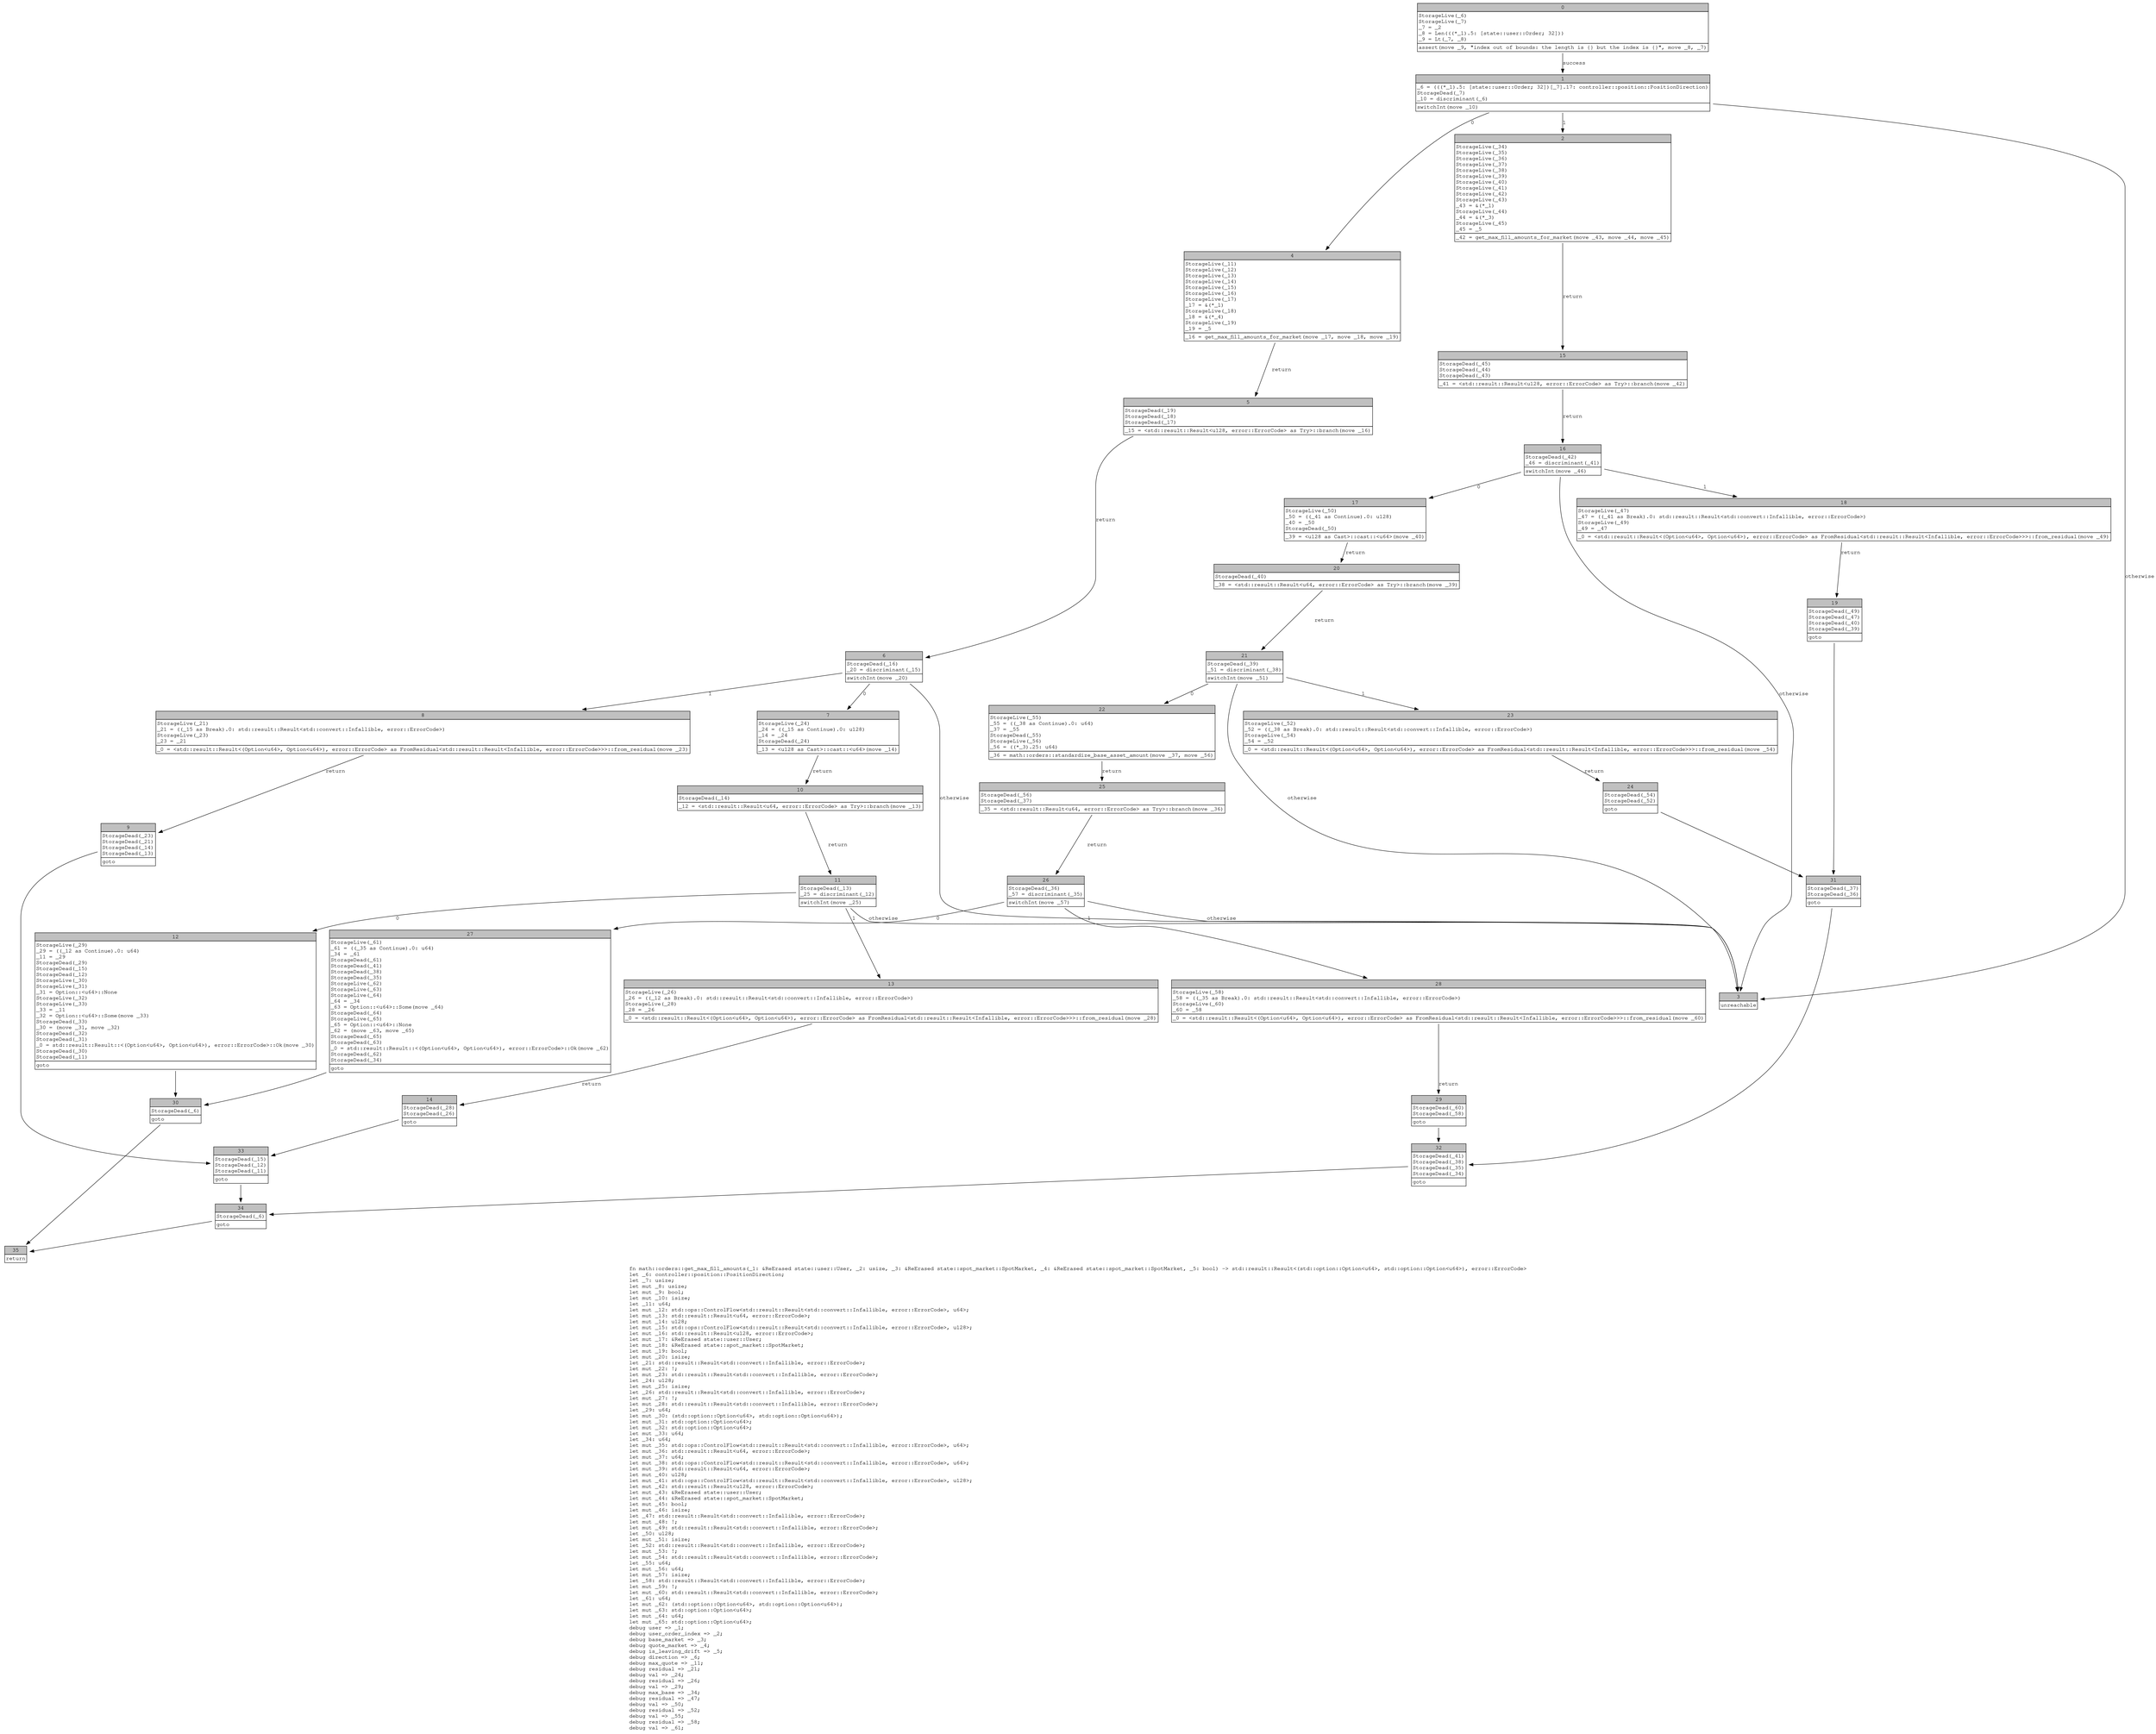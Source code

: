 digraph Mir_0_2611 {
    graph [fontname="Courier, monospace"];
    node [fontname="Courier, monospace"];
    edge [fontname="Courier, monospace"];
    label=<fn math::orders::get_max_fill_amounts(_1: &amp;ReErased state::user::User, _2: usize, _3: &amp;ReErased state::spot_market::SpotMarket, _4: &amp;ReErased state::spot_market::SpotMarket, _5: bool) -&gt; std::result::Result&lt;(std::option::Option&lt;u64&gt;, std::option::Option&lt;u64&gt;), error::ErrorCode&gt;<br align="left"/>let _6: controller::position::PositionDirection;<br align="left"/>let _7: usize;<br align="left"/>let mut _8: usize;<br align="left"/>let mut _9: bool;<br align="left"/>let mut _10: isize;<br align="left"/>let _11: u64;<br align="left"/>let mut _12: std::ops::ControlFlow&lt;std::result::Result&lt;std::convert::Infallible, error::ErrorCode&gt;, u64&gt;;<br align="left"/>let mut _13: std::result::Result&lt;u64, error::ErrorCode&gt;;<br align="left"/>let mut _14: u128;<br align="left"/>let mut _15: std::ops::ControlFlow&lt;std::result::Result&lt;std::convert::Infallible, error::ErrorCode&gt;, u128&gt;;<br align="left"/>let mut _16: std::result::Result&lt;u128, error::ErrorCode&gt;;<br align="left"/>let mut _17: &amp;ReErased state::user::User;<br align="left"/>let mut _18: &amp;ReErased state::spot_market::SpotMarket;<br align="left"/>let mut _19: bool;<br align="left"/>let mut _20: isize;<br align="left"/>let _21: std::result::Result&lt;std::convert::Infallible, error::ErrorCode&gt;;<br align="left"/>let mut _22: !;<br align="left"/>let mut _23: std::result::Result&lt;std::convert::Infallible, error::ErrorCode&gt;;<br align="left"/>let _24: u128;<br align="left"/>let mut _25: isize;<br align="left"/>let _26: std::result::Result&lt;std::convert::Infallible, error::ErrorCode&gt;;<br align="left"/>let mut _27: !;<br align="left"/>let mut _28: std::result::Result&lt;std::convert::Infallible, error::ErrorCode&gt;;<br align="left"/>let _29: u64;<br align="left"/>let mut _30: (std::option::Option&lt;u64&gt;, std::option::Option&lt;u64&gt;);<br align="left"/>let mut _31: std::option::Option&lt;u64&gt;;<br align="left"/>let mut _32: std::option::Option&lt;u64&gt;;<br align="left"/>let mut _33: u64;<br align="left"/>let _34: u64;<br align="left"/>let mut _35: std::ops::ControlFlow&lt;std::result::Result&lt;std::convert::Infallible, error::ErrorCode&gt;, u64&gt;;<br align="left"/>let mut _36: std::result::Result&lt;u64, error::ErrorCode&gt;;<br align="left"/>let mut _37: u64;<br align="left"/>let mut _38: std::ops::ControlFlow&lt;std::result::Result&lt;std::convert::Infallible, error::ErrorCode&gt;, u64&gt;;<br align="left"/>let mut _39: std::result::Result&lt;u64, error::ErrorCode&gt;;<br align="left"/>let mut _40: u128;<br align="left"/>let mut _41: std::ops::ControlFlow&lt;std::result::Result&lt;std::convert::Infallible, error::ErrorCode&gt;, u128&gt;;<br align="left"/>let mut _42: std::result::Result&lt;u128, error::ErrorCode&gt;;<br align="left"/>let mut _43: &amp;ReErased state::user::User;<br align="left"/>let mut _44: &amp;ReErased state::spot_market::SpotMarket;<br align="left"/>let mut _45: bool;<br align="left"/>let mut _46: isize;<br align="left"/>let _47: std::result::Result&lt;std::convert::Infallible, error::ErrorCode&gt;;<br align="left"/>let mut _48: !;<br align="left"/>let mut _49: std::result::Result&lt;std::convert::Infallible, error::ErrorCode&gt;;<br align="left"/>let _50: u128;<br align="left"/>let mut _51: isize;<br align="left"/>let _52: std::result::Result&lt;std::convert::Infallible, error::ErrorCode&gt;;<br align="left"/>let mut _53: !;<br align="left"/>let mut _54: std::result::Result&lt;std::convert::Infallible, error::ErrorCode&gt;;<br align="left"/>let _55: u64;<br align="left"/>let mut _56: u64;<br align="left"/>let mut _57: isize;<br align="left"/>let _58: std::result::Result&lt;std::convert::Infallible, error::ErrorCode&gt;;<br align="left"/>let mut _59: !;<br align="left"/>let mut _60: std::result::Result&lt;std::convert::Infallible, error::ErrorCode&gt;;<br align="left"/>let _61: u64;<br align="left"/>let mut _62: (std::option::Option&lt;u64&gt;, std::option::Option&lt;u64&gt;);<br align="left"/>let mut _63: std::option::Option&lt;u64&gt;;<br align="left"/>let mut _64: u64;<br align="left"/>let mut _65: std::option::Option&lt;u64&gt;;<br align="left"/>debug user =&gt; _1;<br align="left"/>debug user_order_index =&gt; _2;<br align="left"/>debug base_market =&gt; _3;<br align="left"/>debug quote_market =&gt; _4;<br align="left"/>debug is_leaving_drift =&gt; _5;<br align="left"/>debug direction =&gt; _6;<br align="left"/>debug max_quote =&gt; _11;<br align="left"/>debug residual =&gt; _21;<br align="left"/>debug val =&gt; _24;<br align="left"/>debug residual =&gt; _26;<br align="left"/>debug val =&gt; _29;<br align="left"/>debug max_base =&gt; _34;<br align="left"/>debug residual =&gt; _47;<br align="left"/>debug val =&gt; _50;<br align="left"/>debug residual =&gt; _52;<br align="left"/>debug val =&gt; _55;<br align="left"/>debug residual =&gt; _58;<br align="left"/>debug val =&gt; _61;<br align="left"/>>;
    bb0__0_2611 [shape="none", label=<<table border="0" cellborder="1" cellspacing="0"><tr><td bgcolor="gray" align="center" colspan="1">0</td></tr><tr><td align="left" balign="left">StorageLive(_6)<br/>StorageLive(_7)<br/>_7 = _2<br/>_8 = Len(((*_1).5: [state::user::Order; 32]))<br/>_9 = Lt(_7, _8)<br/></td></tr><tr><td align="left">assert(move _9, &quot;index out of bounds: the length is {} but the index is {}&quot;, move _8, _7)</td></tr></table>>];
    bb1__0_2611 [shape="none", label=<<table border="0" cellborder="1" cellspacing="0"><tr><td bgcolor="gray" align="center" colspan="1">1</td></tr><tr><td align="left" balign="left">_6 = (((*_1).5: [state::user::Order; 32])[_7].17: controller::position::PositionDirection)<br/>StorageDead(_7)<br/>_10 = discriminant(_6)<br/></td></tr><tr><td align="left">switchInt(move _10)</td></tr></table>>];
    bb2__0_2611 [shape="none", label=<<table border="0" cellborder="1" cellspacing="0"><tr><td bgcolor="gray" align="center" colspan="1">2</td></tr><tr><td align="left" balign="left">StorageLive(_34)<br/>StorageLive(_35)<br/>StorageLive(_36)<br/>StorageLive(_37)<br/>StorageLive(_38)<br/>StorageLive(_39)<br/>StorageLive(_40)<br/>StorageLive(_41)<br/>StorageLive(_42)<br/>StorageLive(_43)<br/>_43 = &amp;(*_1)<br/>StorageLive(_44)<br/>_44 = &amp;(*_3)<br/>StorageLive(_45)<br/>_45 = _5<br/></td></tr><tr><td align="left">_42 = get_max_fill_amounts_for_market(move _43, move _44, move _45)</td></tr></table>>];
    bb3__0_2611 [shape="none", label=<<table border="0" cellborder="1" cellspacing="0"><tr><td bgcolor="gray" align="center" colspan="1">3</td></tr><tr><td align="left">unreachable</td></tr></table>>];
    bb4__0_2611 [shape="none", label=<<table border="0" cellborder="1" cellspacing="0"><tr><td bgcolor="gray" align="center" colspan="1">4</td></tr><tr><td align="left" balign="left">StorageLive(_11)<br/>StorageLive(_12)<br/>StorageLive(_13)<br/>StorageLive(_14)<br/>StorageLive(_15)<br/>StorageLive(_16)<br/>StorageLive(_17)<br/>_17 = &amp;(*_1)<br/>StorageLive(_18)<br/>_18 = &amp;(*_4)<br/>StorageLive(_19)<br/>_19 = _5<br/></td></tr><tr><td align="left">_16 = get_max_fill_amounts_for_market(move _17, move _18, move _19)</td></tr></table>>];
    bb5__0_2611 [shape="none", label=<<table border="0" cellborder="1" cellspacing="0"><tr><td bgcolor="gray" align="center" colspan="1">5</td></tr><tr><td align="left" balign="left">StorageDead(_19)<br/>StorageDead(_18)<br/>StorageDead(_17)<br/></td></tr><tr><td align="left">_15 = &lt;std::result::Result&lt;u128, error::ErrorCode&gt; as Try&gt;::branch(move _16)</td></tr></table>>];
    bb6__0_2611 [shape="none", label=<<table border="0" cellborder="1" cellspacing="0"><tr><td bgcolor="gray" align="center" colspan="1">6</td></tr><tr><td align="left" balign="left">StorageDead(_16)<br/>_20 = discriminant(_15)<br/></td></tr><tr><td align="left">switchInt(move _20)</td></tr></table>>];
    bb7__0_2611 [shape="none", label=<<table border="0" cellborder="1" cellspacing="0"><tr><td bgcolor="gray" align="center" colspan="1">7</td></tr><tr><td align="left" balign="left">StorageLive(_24)<br/>_24 = ((_15 as Continue).0: u128)<br/>_14 = _24<br/>StorageDead(_24)<br/></td></tr><tr><td align="left">_13 = &lt;u128 as Cast&gt;::cast::&lt;u64&gt;(move _14)</td></tr></table>>];
    bb8__0_2611 [shape="none", label=<<table border="0" cellborder="1" cellspacing="0"><tr><td bgcolor="gray" align="center" colspan="1">8</td></tr><tr><td align="left" balign="left">StorageLive(_21)<br/>_21 = ((_15 as Break).0: std::result::Result&lt;std::convert::Infallible, error::ErrorCode&gt;)<br/>StorageLive(_23)<br/>_23 = _21<br/></td></tr><tr><td align="left">_0 = &lt;std::result::Result&lt;(Option&lt;u64&gt;, Option&lt;u64&gt;), error::ErrorCode&gt; as FromResidual&lt;std::result::Result&lt;Infallible, error::ErrorCode&gt;&gt;&gt;::from_residual(move _23)</td></tr></table>>];
    bb9__0_2611 [shape="none", label=<<table border="0" cellborder="1" cellspacing="0"><tr><td bgcolor="gray" align="center" colspan="1">9</td></tr><tr><td align="left" balign="left">StorageDead(_23)<br/>StorageDead(_21)<br/>StorageDead(_14)<br/>StorageDead(_13)<br/></td></tr><tr><td align="left">goto</td></tr></table>>];
    bb10__0_2611 [shape="none", label=<<table border="0" cellborder="1" cellspacing="0"><tr><td bgcolor="gray" align="center" colspan="1">10</td></tr><tr><td align="left" balign="left">StorageDead(_14)<br/></td></tr><tr><td align="left">_12 = &lt;std::result::Result&lt;u64, error::ErrorCode&gt; as Try&gt;::branch(move _13)</td></tr></table>>];
    bb11__0_2611 [shape="none", label=<<table border="0" cellborder="1" cellspacing="0"><tr><td bgcolor="gray" align="center" colspan="1">11</td></tr><tr><td align="left" balign="left">StorageDead(_13)<br/>_25 = discriminant(_12)<br/></td></tr><tr><td align="left">switchInt(move _25)</td></tr></table>>];
    bb12__0_2611 [shape="none", label=<<table border="0" cellborder="1" cellspacing="0"><tr><td bgcolor="gray" align="center" colspan="1">12</td></tr><tr><td align="left" balign="left">StorageLive(_29)<br/>_29 = ((_12 as Continue).0: u64)<br/>_11 = _29<br/>StorageDead(_29)<br/>StorageDead(_15)<br/>StorageDead(_12)<br/>StorageLive(_30)<br/>StorageLive(_31)<br/>_31 = Option::&lt;u64&gt;::None<br/>StorageLive(_32)<br/>StorageLive(_33)<br/>_33 = _11<br/>_32 = Option::&lt;u64&gt;::Some(move _33)<br/>StorageDead(_33)<br/>_30 = (move _31, move _32)<br/>StorageDead(_32)<br/>StorageDead(_31)<br/>_0 = std::result::Result::&lt;(Option&lt;u64&gt;, Option&lt;u64&gt;), error::ErrorCode&gt;::Ok(move _30)<br/>StorageDead(_30)<br/>StorageDead(_11)<br/></td></tr><tr><td align="left">goto</td></tr></table>>];
    bb13__0_2611 [shape="none", label=<<table border="0" cellborder="1" cellspacing="0"><tr><td bgcolor="gray" align="center" colspan="1">13</td></tr><tr><td align="left" balign="left">StorageLive(_26)<br/>_26 = ((_12 as Break).0: std::result::Result&lt;std::convert::Infallible, error::ErrorCode&gt;)<br/>StorageLive(_28)<br/>_28 = _26<br/></td></tr><tr><td align="left">_0 = &lt;std::result::Result&lt;(Option&lt;u64&gt;, Option&lt;u64&gt;), error::ErrorCode&gt; as FromResidual&lt;std::result::Result&lt;Infallible, error::ErrorCode&gt;&gt;&gt;::from_residual(move _28)</td></tr></table>>];
    bb14__0_2611 [shape="none", label=<<table border="0" cellborder="1" cellspacing="0"><tr><td bgcolor="gray" align="center" colspan="1">14</td></tr><tr><td align="left" balign="left">StorageDead(_28)<br/>StorageDead(_26)<br/></td></tr><tr><td align="left">goto</td></tr></table>>];
    bb15__0_2611 [shape="none", label=<<table border="0" cellborder="1" cellspacing="0"><tr><td bgcolor="gray" align="center" colspan="1">15</td></tr><tr><td align="left" balign="left">StorageDead(_45)<br/>StorageDead(_44)<br/>StorageDead(_43)<br/></td></tr><tr><td align="left">_41 = &lt;std::result::Result&lt;u128, error::ErrorCode&gt; as Try&gt;::branch(move _42)</td></tr></table>>];
    bb16__0_2611 [shape="none", label=<<table border="0" cellborder="1" cellspacing="0"><tr><td bgcolor="gray" align="center" colspan="1">16</td></tr><tr><td align="left" balign="left">StorageDead(_42)<br/>_46 = discriminant(_41)<br/></td></tr><tr><td align="left">switchInt(move _46)</td></tr></table>>];
    bb17__0_2611 [shape="none", label=<<table border="0" cellborder="1" cellspacing="0"><tr><td bgcolor="gray" align="center" colspan="1">17</td></tr><tr><td align="left" balign="left">StorageLive(_50)<br/>_50 = ((_41 as Continue).0: u128)<br/>_40 = _50<br/>StorageDead(_50)<br/></td></tr><tr><td align="left">_39 = &lt;u128 as Cast&gt;::cast::&lt;u64&gt;(move _40)</td></tr></table>>];
    bb18__0_2611 [shape="none", label=<<table border="0" cellborder="1" cellspacing="0"><tr><td bgcolor="gray" align="center" colspan="1">18</td></tr><tr><td align="left" balign="left">StorageLive(_47)<br/>_47 = ((_41 as Break).0: std::result::Result&lt;std::convert::Infallible, error::ErrorCode&gt;)<br/>StorageLive(_49)<br/>_49 = _47<br/></td></tr><tr><td align="left">_0 = &lt;std::result::Result&lt;(Option&lt;u64&gt;, Option&lt;u64&gt;), error::ErrorCode&gt; as FromResidual&lt;std::result::Result&lt;Infallible, error::ErrorCode&gt;&gt;&gt;::from_residual(move _49)</td></tr></table>>];
    bb19__0_2611 [shape="none", label=<<table border="0" cellborder="1" cellspacing="0"><tr><td bgcolor="gray" align="center" colspan="1">19</td></tr><tr><td align="left" balign="left">StorageDead(_49)<br/>StorageDead(_47)<br/>StorageDead(_40)<br/>StorageDead(_39)<br/></td></tr><tr><td align="left">goto</td></tr></table>>];
    bb20__0_2611 [shape="none", label=<<table border="0" cellborder="1" cellspacing="0"><tr><td bgcolor="gray" align="center" colspan="1">20</td></tr><tr><td align="left" balign="left">StorageDead(_40)<br/></td></tr><tr><td align="left">_38 = &lt;std::result::Result&lt;u64, error::ErrorCode&gt; as Try&gt;::branch(move _39)</td></tr></table>>];
    bb21__0_2611 [shape="none", label=<<table border="0" cellborder="1" cellspacing="0"><tr><td bgcolor="gray" align="center" colspan="1">21</td></tr><tr><td align="left" balign="left">StorageDead(_39)<br/>_51 = discriminant(_38)<br/></td></tr><tr><td align="left">switchInt(move _51)</td></tr></table>>];
    bb22__0_2611 [shape="none", label=<<table border="0" cellborder="1" cellspacing="0"><tr><td bgcolor="gray" align="center" colspan="1">22</td></tr><tr><td align="left" balign="left">StorageLive(_55)<br/>_55 = ((_38 as Continue).0: u64)<br/>_37 = _55<br/>StorageDead(_55)<br/>StorageLive(_56)<br/>_56 = ((*_3).25: u64)<br/></td></tr><tr><td align="left">_36 = math::orders::standardize_base_asset_amount(move _37, move _56)</td></tr></table>>];
    bb23__0_2611 [shape="none", label=<<table border="0" cellborder="1" cellspacing="0"><tr><td bgcolor="gray" align="center" colspan="1">23</td></tr><tr><td align="left" balign="left">StorageLive(_52)<br/>_52 = ((_38 as Break).0: std::result::Result&lt;std::convert::Infallible, error::ErrorCode&gt;)<br/>StorageLive(_54)<br/>_54 = _52<br/></td></tr><tr><td align="left">_0 = &lt;std::result::Result&lt;(Option&lt;u64&gt;, Option&lt;u64&gt;), error::ErrorCode&gt; as FromResidual&lt;std::result::Result&lt;Infallible, error::ErrorCode&gt;&gt;&gt;::from_residual(move _54)</td></tr></table>>];
    bb24__0_2611 [shape="none", label=<<table border="0" cellborder="1" cellspacing="0"><tr><td bgcolor="gray" align="center" colspan="1">24</td></tr><tr><td align="left" balign="left">StorageDead(_54)<br/>StorageDead(_52)<br/></td></tr><tr><td align="left">goto</td></tr></table>>];
    bb25__0_2611 [shape="none", label=<<table border="0" cellborder="1" cellspacing="0"><tr><td bgcolor="gray" align="center" colspan="1">25</td></tr><tr><td align="left" balign="left">StorageDead(_56)<br/>StorageDead(_37)<br/></td></tr><tr><td align="left">_35 = &lt;std::result::Result&lt;u64, error::ErrorCode&gt; as Try&gt;::branch(move _36)</td></tr></table>>];
    bb26__0_2611 [shape="none", label=<<table border="0" cellborder="1" cellspacing="0"><tr><td bgcolor="gray" align="center" colspan="1">26</td></tr><tr><td align="left" balign="left">StorageDead(_36)<br/>_57 = discriminant(_35)<br/></td></tr><tr><td align="left">switchInt(move _57)</td></tr></table>>];
    bb27__0_2611 [shape="none", label=<<table border="0" cellborder="1" cellspacing="0"><tr><td bgcolor="gray" align="center" colspan="1">27</td></tr><tr><td align="left" balign="left">StorageLive(_61)<br/>_61 = ((_35 as Continue).0: u64)<br/>_34 = _61<br/>StorageDead(_61)<br/>StorageDead(_41)<br/>StorageDead(_38)<br/>StorageDead(_35)<br/>StorageLive(_62)<br/>StorageLive(_63)<br/>StorageLive(_64)<br/>_64 = _34<br/>_63 = Option::&lt;u64&gt;::Some(move _64)<br/>StorageDead(_64)<br/>StorageLive(_65)<br/>_65 = Option::&lt;u64&gt;::None<br/>_62 = (move _63, move _65)<br/>StorageDead(_65)<br/>StorageDead(_63)<br/>_0 = std::result::Result::&lt;(Option&lt;u64&gt;, Option&lt;u64&gt;), error::ErrorCode&gt;::Ok(move _62)<br/>StorageDead(_62)<br/>StorageDead(_34)<br/></td></tr><tr><td align="left">goto</td></tr></table>>];
    bb28__0_2611 [shape="none", label=<<table border="0" cellborder="1" cellspacing="0"><tr><td bgcolor="gray" align="center" colspan="1">28</td></tr><tr><td align="left" balign="left">StorageLive(_58)<br/>_58 = ((_35 as Break).0: std::result::Result&lt;std::convert::Infallible, error::ErrorCode&gt;)<br/>StorageLive(_60)<br/>_60 = _58<br/></td></tr><tr><td align="left">_0 = &lt;std::result::Result&lt;(Option&lt;u64&gt;, Option&lt;u64&gt;), error::ErrorCode&gt; as FromResidual&lt;std::result::Result&lt;Infallible, error::ErrorCode&gt;&gt;&gt;::from_residual(move _60)</td></tr></table>>];
    bb29__0_2611 [shape="none", label=<<table border="0" cellborder="1" cellspacing="0"><tr><td bgcolor="gray" align="center" colspan="1">29</td></tr><tr><td align="left" balign="left">StorageDead(_60)<br/>StorageDead(_58)<br/></td></tr><tr><td align="left">goto</td></tr></table>>];
    bb30__0_2611 [shape="none", label=<<table border="0" cellborder="1" cellspacing="0"><tr><td bgcolor="gray" align="center" colspan="1">30</td></tr><tr><td align="left" balign="left">StorageDead(_6)<br/></td></tr><tr><td align="left">goto</td></tr></table>>];
    bb31__0_2611 [shape="none", label=<<table border="0" cellborder="1" cellspacing="0"><tr><td bgcolor="gray" align="center" colspan="1">31</td></tr><tr><td align="left" balign="left">StorageDead(_37)<br/>StorageDead(_36)<br/></td></tr><tr><td align="left">goto</td></tr></table>>];
    bb32__0_2611 [shape="none", label=<<table border="0" cellborder="1" cellspacing="0"><tr><td bgcolor="gray" align="center" colspan="1">32</td></tr><tr><td align="left" balign="left">StorageDead(_41)<br/>StorageDead(_38)<br/>StorageDead(_35)<br/>StorageDead(_34)<br/></td></tr><tr><td align="left">goto</td></tr></table>>];
    bb33__0_2611 [shape="none", label=<<table border="0" cellborder="1" cellspacing="0"><tr><td bgcolor="gray" align="center" colspan="1">33</td></tr><tr><td align="left" balign="left">StorageDead(_15)<br/>StorageDead(_12)<br/>StorageDead(_11)<br/></td></tr><tr><td align="left">goto</td></tr></table>>];
    bb34__0_2611 [shape="none", label=<<table border="0" cellborder="1" cellspacing="0"><tr><td bgcolor="gray" align="center" colspan="1">34</td></tr><tr><td align="left" balign="left">StorageDead(_6)<br/></td></tr><tr><td align="left">goto</td></tr></table>>];
    bb35__0_2611 [shape="none", label=<<table border="0" cellborder="1" cellspacing="0"><tr><td bgcolor="gray" align="center" colspan="1">35</td></tr><tr><td align="left">return</td></tr></table>>];
    bb0__0_2611 -> bb1__0_2611 [label="success"];
    bb1__0_2611 -> bb4__0_2611 [label="0"];
    bb1__0_2611 -> bb2__0_2611 [label="1"];
    bb1__0_2611 -> bb3__0_2611 [label="otherwise"];
    bb2__0_2611 -> bb15__0_2611 [label="return"];
    bb4__0_2611 -> bb5__0_2611 [label="return"];
    bb5__0_2611 -> bb6__0_2611 [label="return"];
    bb6__0_2611 -> bb7__0_2611 [label="0"];
    bb6__0_2611 -> bb8__0_2611 [label="1"];
    bb6__0_2611 -> bb3__0_2611 [label="otherwise"];
    bb7__0_2611 -> bb10__0_2611 [label="return"];
    bb8__0_2611 -> bb9__0_2611 [label="return"];
    bb9__0_2611 -> bb33__0_2611 [label=""];
    bb10__0_2611 -> bb11__0_2611 [label="return"];
    bb11__0_2611 -> bb12__0_2611 [label="0"];
    bb11__0_2611 -> bb13__0_2611 [label="1"];
    bb11__0_2611 -> bb3__0_2611 [label="otherwise"];
    bb12__0_2611 -> bb30__0_2611 [label=""];
    bb13__0_2611 -> bb14__0_2611 [label="return"];
    bb14__0_2611 -> bb33__0_2611 [label=""];
    bb15__0_2611 -> bb16__0_2611 [label="return"];
    bb16__0_2611 -> bb17__0_2611 [label="0"];
    bb16__0_2611 -> bb18__0_2611 [label="1"];
    bb16__0_2611 -> bb3__0_2611 [label="otherwise"];
    bb17__0_2611 -> bb20__0_2611 [label="return"];
    bb18__0_2611 -> bb19__0_2611 [label="return"];
    bb19__0_2611 -> bb31__0_2611 [label=""];
    bb20__0_2611 -> bb21__0_2611 [label="return"];
    bb21__0_2611 -> bb22__0_2611 [label="0"];
    bb21__0_2611 -> bb23__0_2611 [label="1"];
    bb21__0_2611 -> bb3__0_2611 [label="otherwise"];
    bb22__0_2611 -> bb25__0_2611 [label="return"];
    bb23__0_2611 -> bb24__0_2611 [label="return"];
    bb24__0_2611 -> bb31__0_2611 [label=""];
    bb25__0_2611 -> bb26__0_2611 [label="return"];
    bb26__0_2611 -> bb27__0_2611 [label="0"];
    bb26__0_2611 -> bb28__0_2611 [label="1"];
    bb26__0_2611 -> bb3__0_2611 [label="otherwise"];
    bb27__0_2611 -> bb30__0_2611 [label=""];
    bb28__0_2611 -> bb29__0_2611 [label="return"];
    bb29__0_2611 -> bb32__0_2611 [label=""];
    bb30__0_2611 -> bb35__0_2611 [label=""];
    bb31__0_2611 -> bb32__0_2611 [label=""];
    bb32__0_2611 -> bb34__0_2611 [label=""];
    bb33__0_2611 -> bb34__0_2611 [label=""];
    bb34__0_2611 -> bb35__0_2611 [label=""];
}
